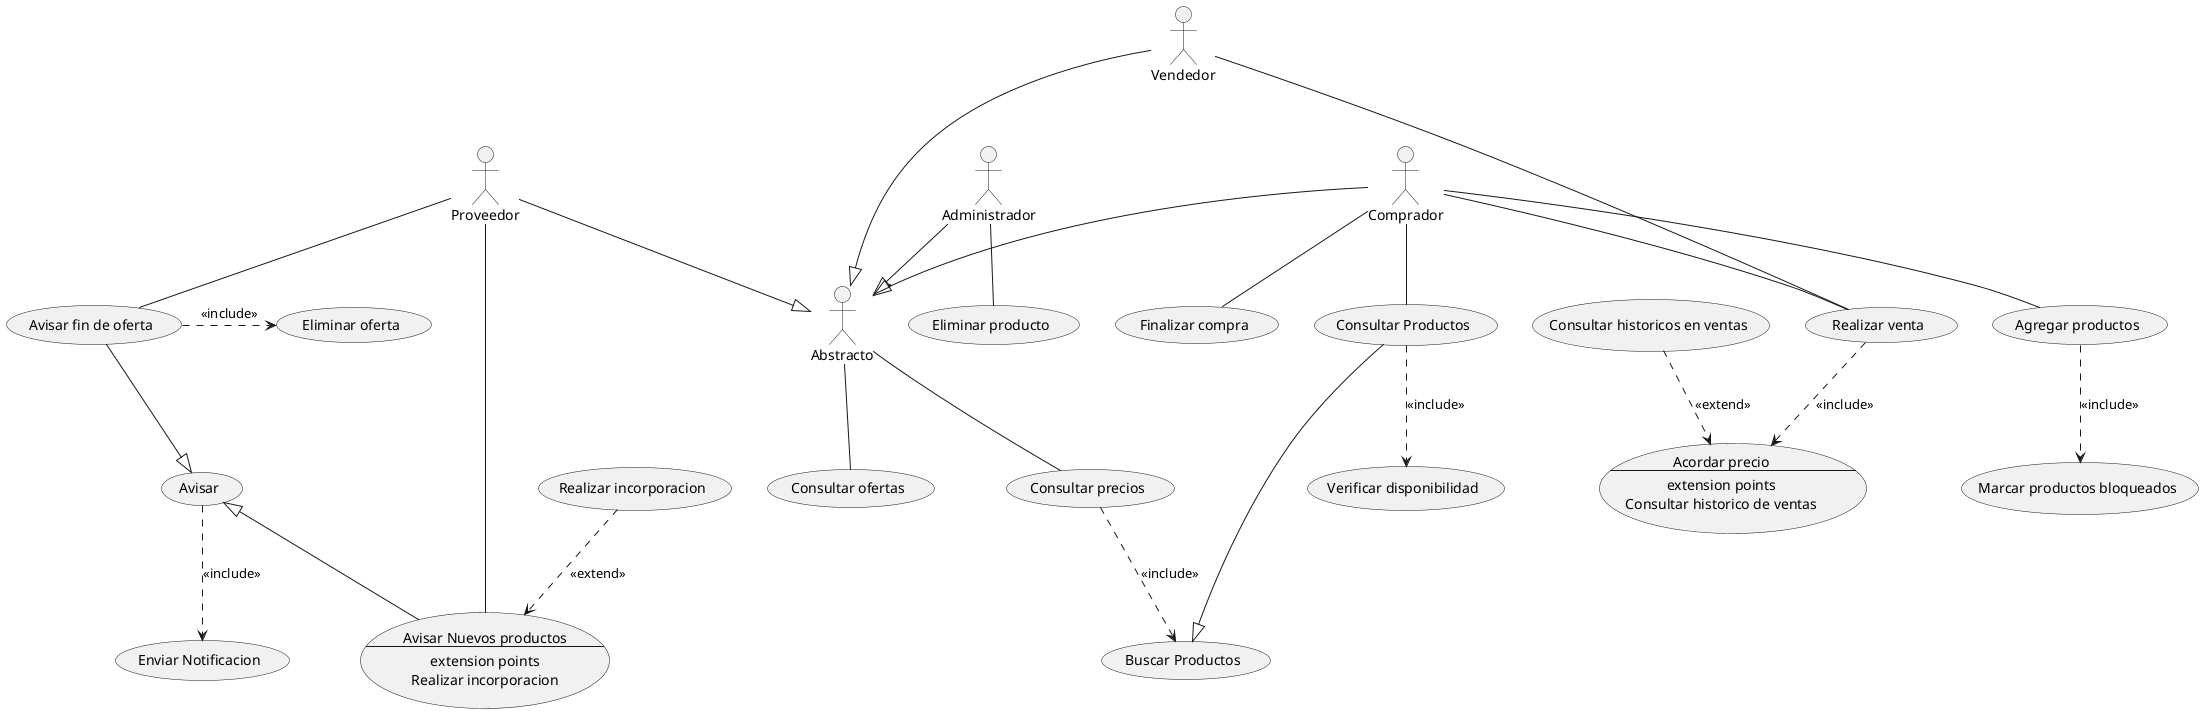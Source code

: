 @startuml Sistema de compras 
:Vendedor:---|> Abstracto
:Proveedor: --|> Abstracto
:Administrador: --|> Abstracto
:Comprador: --|> Abstracto
:Vendedor: -- (realizar)

usecase AcordarP as "
Acordar precio
--
extension points
Consultar historico de ventas
"

"Consultar historicos en ventas" as (consultarH)


(consultarH)..>(AcordarP): <<extend>>

(realizar)..>(AcordarP): <<include>>

:Comprador: -- (realizar)
"Realizar venta" as (realizar)

:Comprador: -- (finalizarC)
"Finalizar compra" as (finalizarC)

"Marcar productos bloqueados" as (marcarP)
(AgregarP)..>(marcarP): <<include>>


:Comprador: -- (AgregarP)
"Agregar productos" as (AgregarP)

:Comprador: -- (ConsultarProd)
"Consultar Productos" as (ConsultarProd)

ConsultarProd --|> (BuscarProd)
"Buscar Productos" as (BuscarProd)



"Verificar disponibilidad" as (VerificarDisp)

(ConsultarProd)..>(VerificarDisp): <<include>>



:Abstracto: -- (ConsultarO)
"Consultar ofertas" as (ConsultarO)

:Abstracto: -- (ConsultarPrec)
"Consultar precios" as (ConsultarPrec)


(ConsultarPrec)..>(BuscarProd): <<include>>


:Administrador: -- (EliminarP)
"Eliminar producto" as (EliminarP)



:Proveedor: -- (AvisarFin)
"Avisar fin de oferta" as (AvisarFin)

AvisarFin --|> (Avisar)
"Avisar" as (Avisar)

(Avisar)..>(Enviar Notificacion): <<include>>
(AvisarFin).>(Eliminar oferta): <<include>>

usecase AvisarNuevos as "
Avisar Nuevos productos
--
extension points
Realizar incorporacion
"

:Proveedor: -- (AvisarNuevos)

(AvisarNuevos)-up-|>(Avisar)


"Realizar incorporacion" as (RealizarIncorp)
(RealizarIncorp)..>(AvisarNuevos): <<extend>>





@enduml
